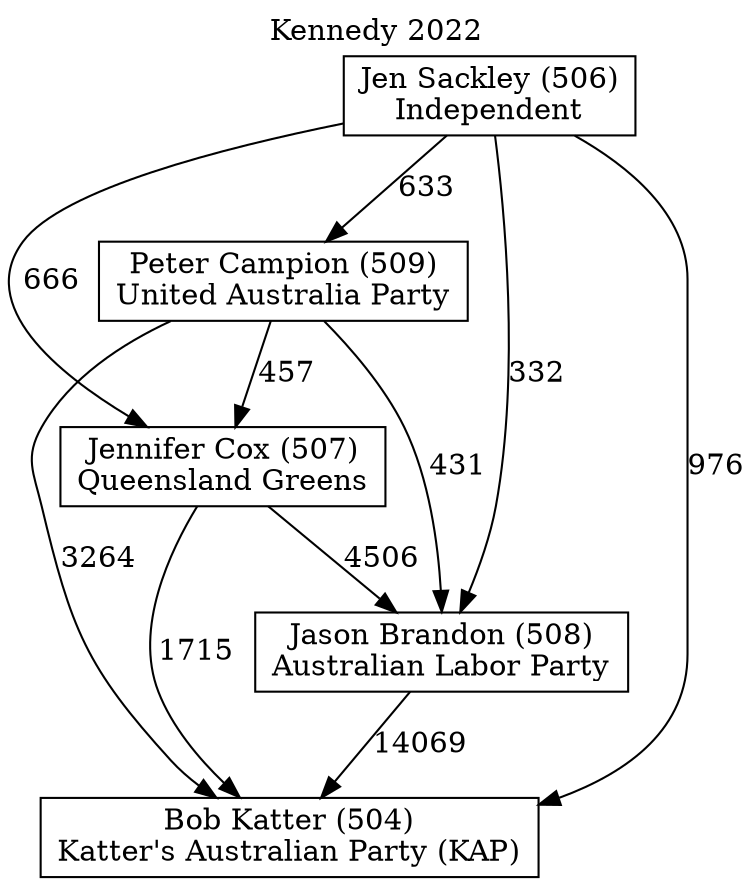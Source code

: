 // House preference flow
digraph "Bob Katter (504)_Kennedy_2022" {
	graph [label="Kennedy 2022" labelloc=t mclimit=10]
	node [shape=box]
	"Bob Katter (504)" [label="Bob Katter (504)
Katter's Australian Party (KAP)"]
	"Jason Brandon (508)" [label="Jason Brandon (508)
Australian Labor Party"]
	"Jennifer Cox (507)" [label="Jennifer Cox (507)
Queensland Greens"]
	"Peter Campion (509)" [label="Peter Campion (509)
United Australia Party"]
	"Jen Sackley (506)" [label="Jen Sackley (506)
Independent"]
	"Jason Brandon (508)" -> "Bob Katter (504)" [label=14069]
	"Jennifer Cox (507)" -> "Jason Brandon (508)" [label=4506]
	"Peter Campion (509)" -> "Jennifer Cox (507)" [label=457]
	"Jen Sackley (506)" -> "Peter Campion (509)" [label=633]
	"Jennifer Cox (507)" -> "Bob Katter (504)" [label=1715]
	"Peter Campion (509)" -> "Bob Katter (504)" [label=3264]
	"Jen Sackley (506)" -> "Bob Katter (504)" [label=976]
	"Jen Sackley (506)" -> "Jennifer Cox (507)" [label=666]
	"Peter Campion (509)" -> "Jason Brandon (508)" [label=431]
	"Jen Sackley (506)" -> "Jason Brandon (508)" [label=332]
}
